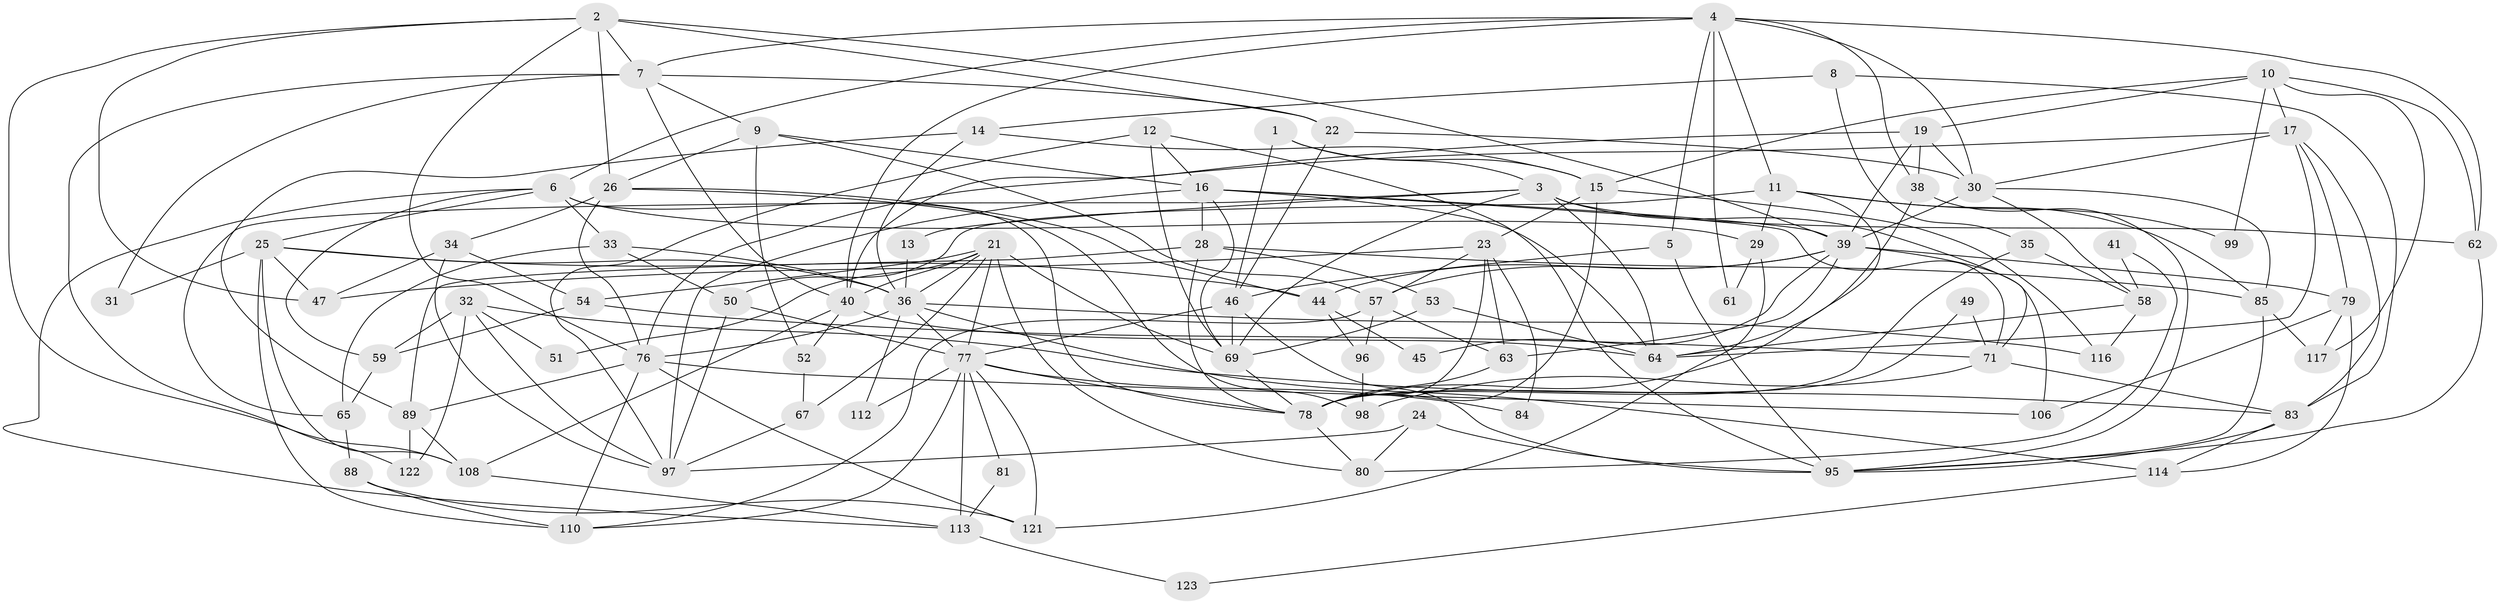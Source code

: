 // original degree distribution, {3: 0.3225806451612903, 6: 0.10483870967741936, 5: 0.14516129032258066, 4: 0.22580645161290322, 2: 0.13709677419354838, 8: 0.016129032258064516, 7: 0.03225806451612903, 9: 0.016129032258064516}
// Generated by graph-tools (version 1.1) at 2025/42/03/06/25 10:42:01]
// undirected, 85 vertices, 205 edges
graph export_dot {
graph [start="1"]
  node [color=gray90,style=filled];
  1;
  2 [super="+27"];
  3 [super="+20"];
  4 [super="+107"];
  5;
  6 [super="+104"];
  7 [super="+90"];
  8;
  9 [super="+37"];
  10 [super="+101"];
  11 [super="+18"];
  12 [super="+91"];
  13;
  14;
  15 [super="+43"];
  16 [super="+56"];
  17 [super="+102"];
  19 [super="+66"];
  21 [super="+60"];
  22 [super="+100"];
  23 [super="+75"];
  24;
  25 [super="+48"];
  26 [super="+42"];
  28 [super="+111"];
  29 [super="+86"];
  30 [super="+70"];
  31;
  32 [super="+68"];
  33;
  34 [super="+55"];
  35 [super="+94"];
  36 [super="+105"];
  38 [super="+72"];
  39 [super="+73"];
  40 [super="+118"];
  41;
  44;
  45;
  46;
  47 [super="+74"];
  49;
  50;
  51;
  52;
  53;
  54;
  57 [super="+124"];
  58;
  59;
  61;
  62;
  63 [super="+93"];
  64;
  65;
  67;
  69 [super="+82"];
  71;
  76 [super="+87"];
  77 [super="+92"];
  78 [super="+103"];
  79;
  80;
  81;
  83 [super="+119"];
  84;
  85;
  88;
  89 [super="+109"];
  95 [super="+115"];
  96;
  97;
  98;
  99;
  106;
  108;
  110;
  112;
  113 [super="+120"];
  114;
  116;
  117;
  121;
  122;
  123;
  1 -- 46;
  1 -- 3;
  1 -- 15;
  2 -- 108;
  2 -- 76;
  2 -- 26;
  2 -- 7;
  2 -- 22;
  2 -- 39;
  2 -- 47;
  3 -- 65;
  3 -- 62;
  3 -- 64;
  3 -- 13;
  3 -- 71;
  3 -- 69;
  4 -- 7;
  4 -- 11;
  4 -- 61;
  4 -- 62;
  4 -- 5;
  4 -- 40;
  4 -- 30;
  4 -- 6;
  4 -- 38;
  5 -- 46;
  5 -- 95;
  6 -- 78;
  6 -- 29;
  6 -- 113;
  6 -- 33;
  6 -- 25;
  6 -- 59;
  7 -- 31;
  7 -- 9;
  7 -- 40;
  7 -- 122;
  7 -- 22;
  8 -- 83;
  8 -- 14;
  8 -- 35;
  9 -- 57;
  9 -- 16;
  9 -- 52;
  9 -- 26;
  10 -- 99;
  10 -- 117;
  10 -- 62;
  10 -- 15;
  10 -- 17;
  10 -- 19;
  11 -- 50;
  11 -- 99;
  11 -- 85;
  11 -- 29;
  11 -- 78;
  12 -- 97;
  12 -- 69;
  12 -- 95;
  12 -- 16;
  13 -- 36;
  14 -- 15;
  14 -- 89;
  14 -- 36;
  15 -- 78 [weight=2];
  15 -- 116;
  15 -- 23;
  16 -- 28 [weight=2];
  16 -- 97;
  16 -- 39;
  16 -- 64;
  16 -- 69;
  16 -- 71;
  17 -- 64;
  17 -- 83;
  17 -- 76;
  17 -- 30;
  17 -- 79;
  19 -- 38;
  19 -- 39;
  19 -- 40;
  19 -- 30;
  21 -- 67;
  21 -- 80;
  21 -- 51;
  21 -- 36;
  21 -- 54;
  21 -- 69;
  21 -- 40;
  21 -- 77;
  22 -- 46;
  22 -- 30;
  23 -- 84;
  23 -- 57;
  23 -- 47;
  23 -- 78;
  23 -- 63;
  24 -- 97;
  24 -- 80;
  24 -- 95;
  25 -- 110;
  25 -- 36;
  25 -- 108;
  25 -- 44;
  25 -- 31;
  25 -- 47;
  26 -- 34;
  26 -- 98;
  26 -- 44;
  26 -- 76;
  28 -- 78;
  28 -- 53;
  28 -- 89;
  28 -- 85;
  29 -- 61;
  29 -- 121;
  30 -- 85;
  30 -- 39;
  30 -- 58;
  32 -- 97;
  32 -- 51;
  32 -- 122;
  32 -- 59;
  32 -- 83;
  33 -- 50;
  33 -- 36;
  33 -- 65;
  34 -- 47;
  34 -- 54;
  34 -- 97;
  35 -- 58;
  35 -- 78;
  36 -- 112;
  36 -- 116;
  36 -- 77;
  36 -- 114;
  36 -- 76;
  38 -- 95;
  38 -- 64;
  39 -- 79;
  39 -- 44;
  39 -- 57 [weight=2];
  39 -- 106;
  39 -- 45;
  39 -- 63;
  40 -- 64 [weight=2];
  40 -- 52;
  40 -- 108;
  41 -- 80;
  41 -- 58;
  44 -- 96;
  44 -- 45;
  46 -- 95;
  46 -- 77;
  46 -- 69;
  49 -- 71;
  49 -- 78;
  50 -- 97;
  50 -- 77;
  52 -- 67;
  53 -- 69;
  53 -- 64;
  54 -- 71;
  54 -- 59;
  57 -- 63;
  57 -- 96;
  57 -- 110;
  58 -- 64;
  58 -- 116;
  59 -- 65;
  62 -- 95;
  63 -- 78;
  65 -- 88;
  67 -- 97;
  69 -- 78;
  71 -- 98;
  71 -- 83;
  76 -- 110;
  76 -- 121;
  76 -- 106;
  76 -- 89;
  77 -- 81;
  77 -- 84;
  77 -- 78;
  77 -- 112;
  77 -- 113;
  77 -- 110;
  77 -- 121;
  78 -- 80;
  79 -- 117;
  79 -- 106;
  79 -- 114;
  81 -- 113;
  83 -- 114;
  83 -- 95;
  85 -- 117;
  85 -- 95;
  88 -- 110;
  88 -- 121;
  89 -- 108;
  89 -- 122;
  96 -- 98;
  108 -- 113;
  113 -- 123;
  114 -- 123;
}
